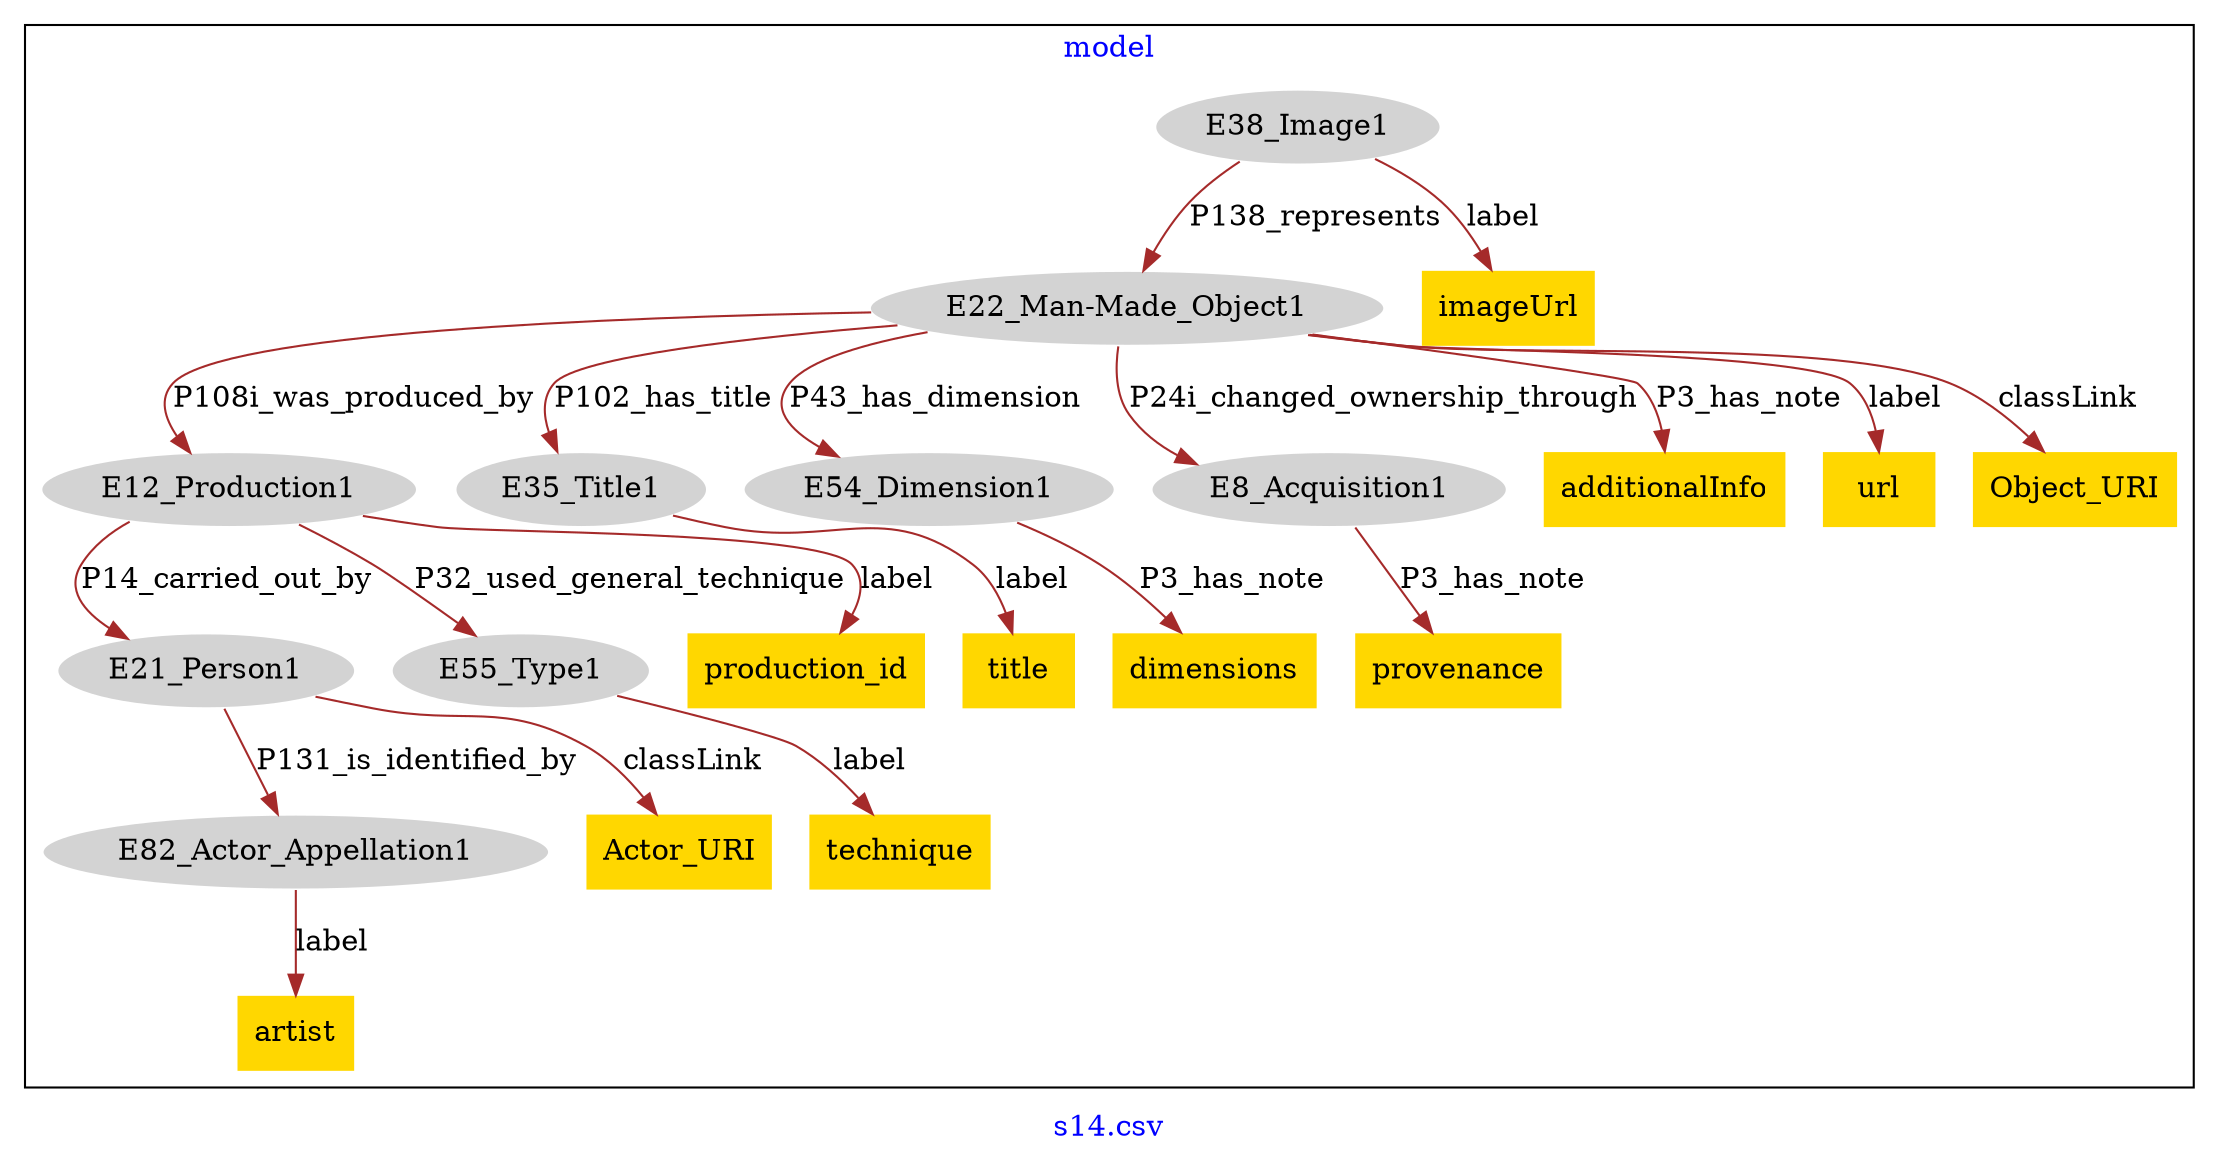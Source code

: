 digraph n0 {
fontcolor="blue"
remincross="true"
label="s14.csv"
subgraph cluster {
label="model"
n2[style="filled",color="white",fillcolor="lightgray",label="E12_Production1"];
n3[style="filled",color="white",fillcolor="lightgray",label="E21_Person1"];
n4[style="filled",color="white",fillcolor="lightgray",label="E55_Type1"];
n5[style="filled",color="white",fillcolor="lightgray",label="E82_Actor_Appellation1"];
n6[style="filled",color="white",fillcolor="lightgray",label="E22_Man-Made_Object1"];
n7[style="filled",color="white",fillcolor="lightgray",label="E35_Title1"];
n8[style="filled",color="white",fillcolor="lightgray",label="E54_Dimension1"];
n9[style="filled",color="white",fillcolor="lightgray",label="E8_Acquisition1"];
n10[style="filled",color="white",fillcolor="lightgray",label="E38_Image1"];
n11[shape="plaintext",style="filled",fillcolor="gold",label="artist"];
n12[shape="plaintext",style="filled",fillcolor="gold",label="Actor_URI"];
n13[shape="plaintext",style="filled",fillcolor="gold",label="additionalInfo"];
n14[shape="plaintext",style="filled",fillcolor="gold",label="url"];
n15[shape="plaintext",style="filled",fillcolor="gold",label="Object_URI"];
n16[shape="plaintext",style="filled",fillcolor="gold",label="provenance"];
n17[shape="plaintext",style="filled",fillcolor="gold",label="title"];
n18[shape="plaintext",style="filled",fillcolor="gold",label="imageUrl"];
n19[shape="plaintext",style="filled",fillcolor="gold",label="dimensions"];
n20[shape="plaintext",style="filled",fillcolor="gold",label="production_id"];
n21[shape="plaintext",style="filled",fillcolor="gold",label="technique"];
}
n2 -> n3[color="brown",fontcolor="black",label="P14_carried_out_by"]
n2 -> n4[color="brown",fontcolor="black",label="P32_used_general_technique"]
n3 -> n5[color="brown",fontcolor="black",label="P131_is_identified_by"]
n6 -> n2[color="brown",fontcolor="black",label="P108i_was_produced_by"]
n6 -> n7[color="brown",fontcolor="black",label="P102_has_title"]
n6 -> n8[color="brown",fontcolor="black",label="P43_has_dimension"]
n6 -> n9[color="brown",fontcolor="black",label="P24i_changed_ownership_through"]
n10 -> n6[color="brown",fontcolor="black",label="P138_represents"]
n5 -> n11[color="brown",fontcolor="black",label="label"]
n3 -> n12[color="brown",fontcolor="black",label="classLink"]
n6 -> n13[color="brown",fontcolor="black",label="P3_has_note"]
n6 -> n14[color="brown",fontcolor="black",label="label"]
n6 -> n15[color="brown",fontcolor="black",label="classLink"]
n9 -> n16[color="brown",fontcolor="black",label="P3_has_note"]
n7 -> n17[color="brown",fontcolor="black",label="label"]
n10 -> n18[color="brown",fontcolor="black",label="label"]
n8 -> n19[color="brown",fontcolor="black",label="P3_has_note"]
n2 -> n20[color="brown",fontcolor="black",label="label"]
n4 -> n21[color="brown",fontcolor="black",label="label"]
}
